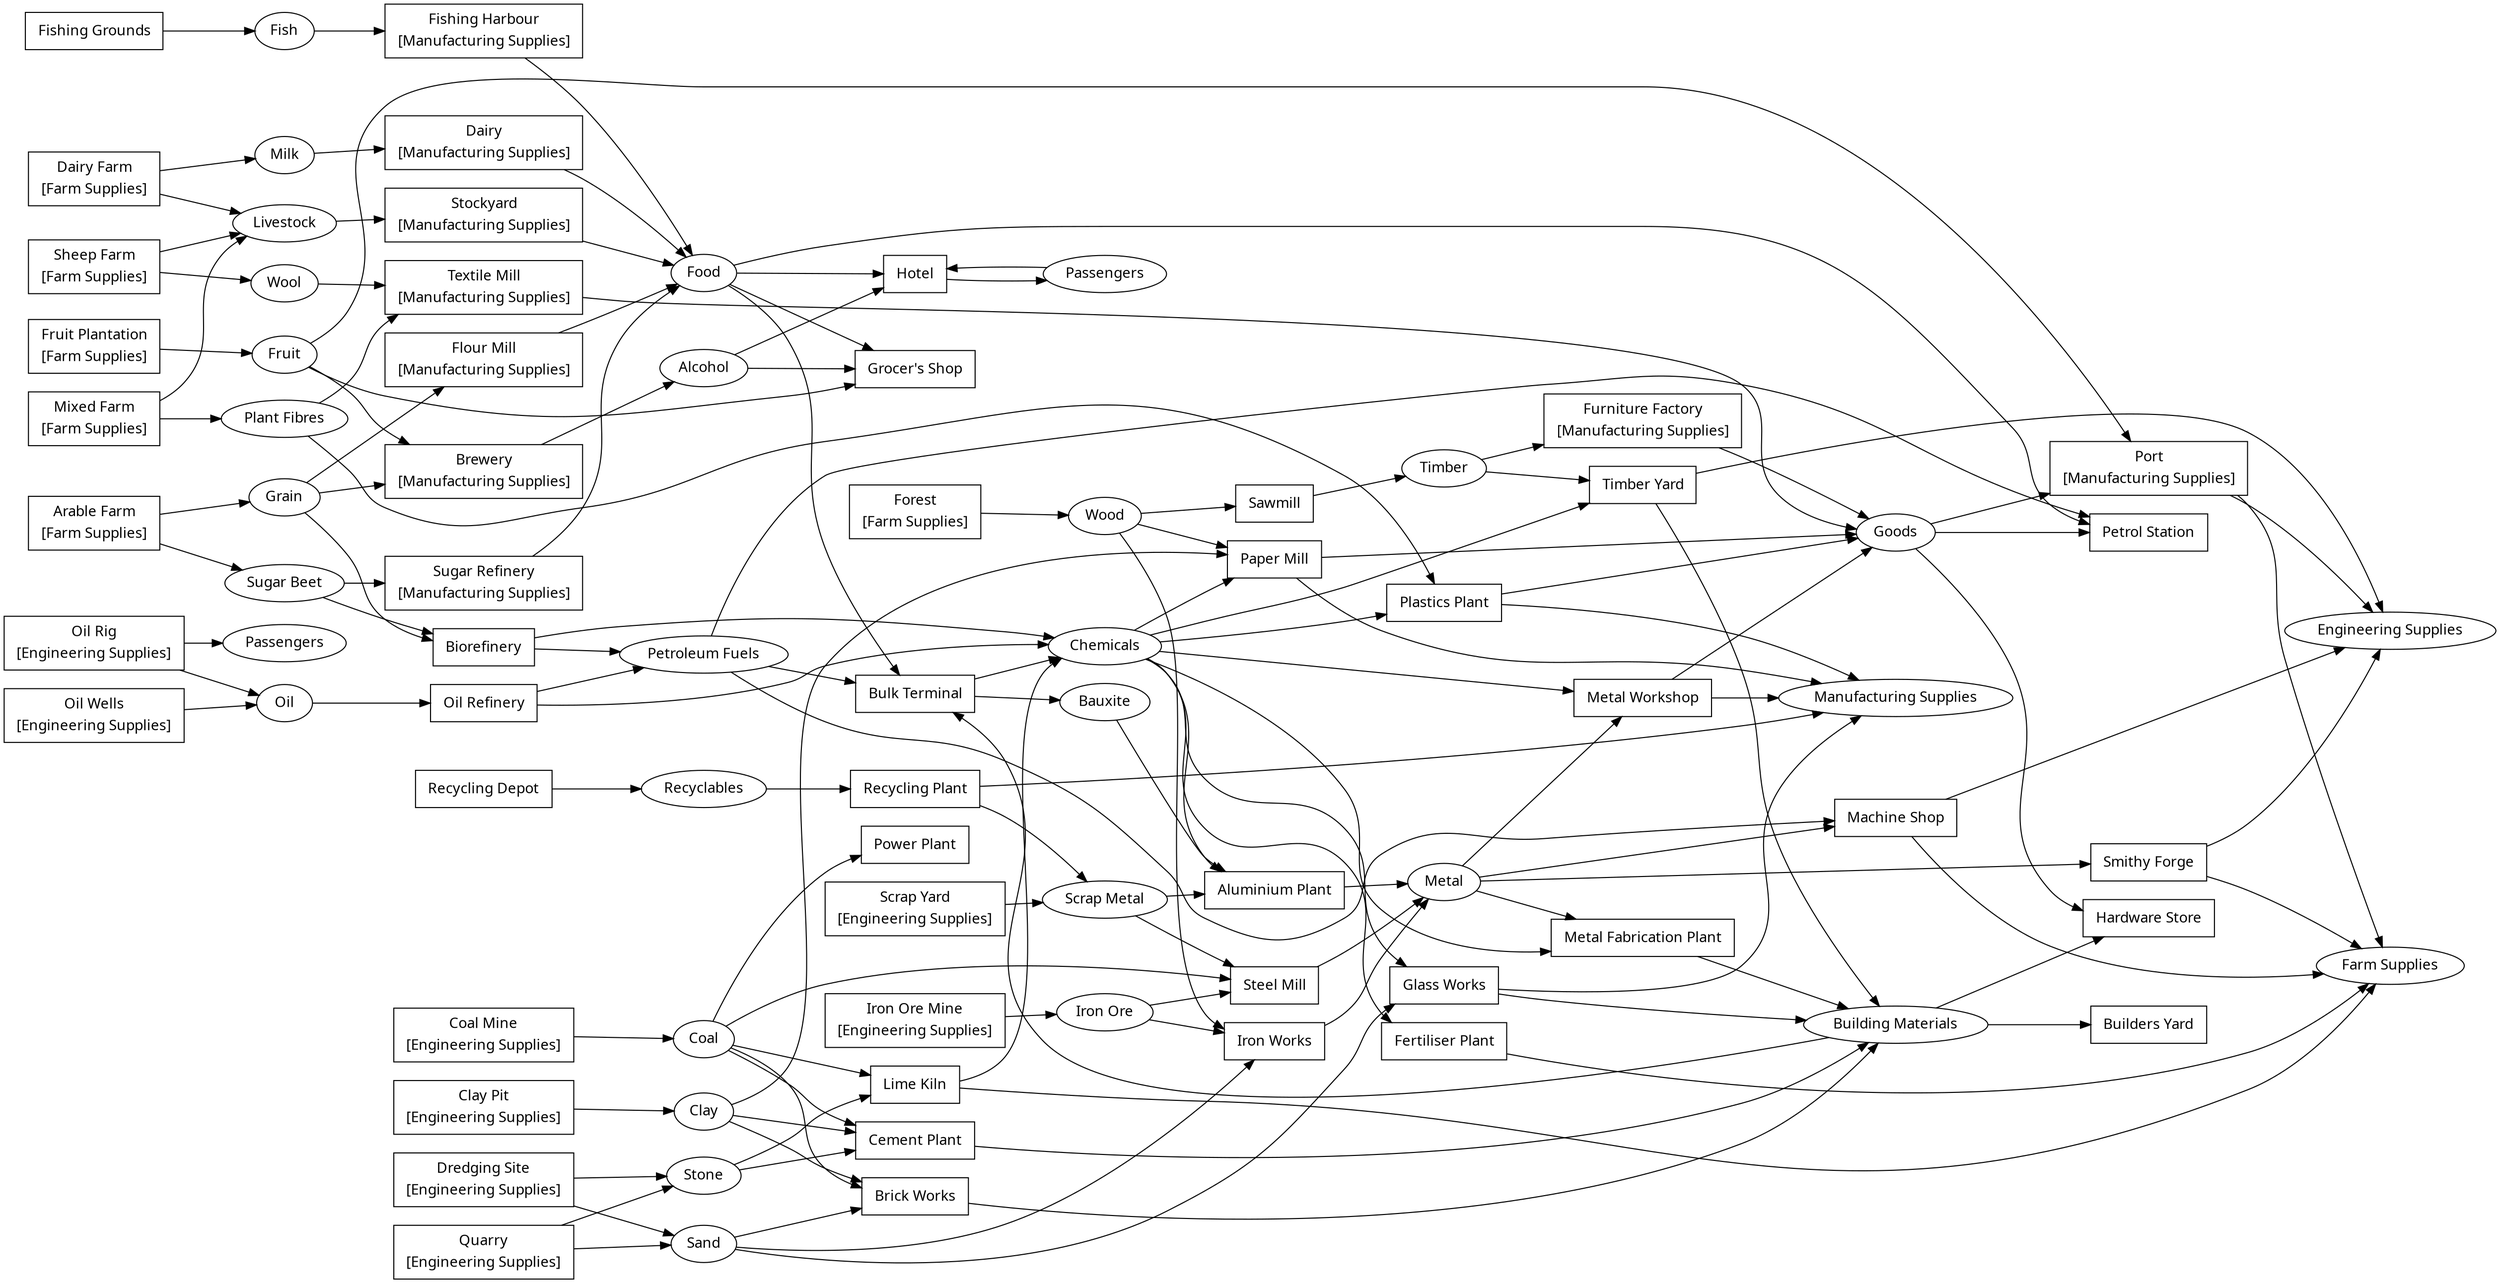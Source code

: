 digraph extreme {
	graph [fname="docs/html/extreme.dot",
		fontname="sans-serif",
		rankdir=LR,
		stylesheet="cargoflow_styles.css",
		tooltip=Extreme
	];
	C_alcohol	 [fontname="sans-serif",
		href="cargos.html#alcohol",
		id=alcohol,
		label=Alcohol,
		shape=ellipse,
		target=_top];
	I_food_market	 [fontname="sans-serif",
		href="industries.html#food_market",
		id=food_market,
		label=<
            <table border="0" cellborder="0">
                <tr><td>Grocer's Shop</td></tr>
                
                    
                
                
                    
                
                
                    
                
            </table>
        >,
		shape=box,
		target=_top,
		tooltip="Grocer's Shop"];
	C_alcohol -> I_food_market	 [tooltip="Alcohol -> Grocer's Shop"];
	I_hotel	 [fontname="sans-serif",
		href="industries.html#hotel",
		id=hotel,
		label=<
            <table border="0" cellborder="0">
                <tr><td>Hotel</td></tr>
                
                    
                
                
                    
                
                
                    
                
            </table>
        >,
		shape=box,
		target=_top,
		tooltip=Hotel];
	C_alcohol -> I_hotel	 [tooltip="Alcohol -> Hotel"];
	C_bauxite	 [fontname="sans-serif",
		href="cargos.html#bauxite",
		id=bauxite,
		label=Bauxite,
		shape=ellipse,
		target=_top];
	I_aluminium_plant	 [fontname="sans-serif",
		href="industries.html#aluminium_plant",
		id=aluminium_plant,
		label=<
            <table border="0" cellborder="0">
                <tr><td>Aluminium Plant</td></tr>
                
                    
                
                
                    
                
                
                    
                
            </table>
        >,
		shape=box,
		target=_top,
		tooltip="Aluminium Plant"];
	C_bauxite -> I_aluminium_plant	 [tooltip="Bauxite -> Aluminium Plant"];
	C_building_materials	 [fontname="sans-serif",
		href="cargos.html#building_materials",
		id=building_materials,
		label="Building Materials",
		shape=ellipse,
		target=_top];
	I_hardware_store	 [fontname="sans-serif",
		href="industries.html#hardware_store",
		id=hardware_store,
		label=<
            <table border="0" cellborder="0">
                <tr><td>Hardware Store</td></tr>
                
                    
                
                
                    
                
            </table>
        >,
		shape=box,
		target=_top,
		tooltip="Hardware Store"];
	C_building_materials -> I_hardware_store	 [tooltip="Building Materials -> Hardware Store"];
	I_builders_yard	 [fontname="sans-serif",
		href="industries.html#builders_yard",
		id=builders_yard,
		label=<
            <table border="0" cellborder="0">
                <tr><td>Builders Yard</td></tr>
                
                    
                
            </table>
        >,
		shape=box,
		target=_top,
		tooltip="Builders Yard"];
	C_building_materials -> I_builders_yard	 [tooltip="Building Materials -> Builders Yard"];
	I_bulk_terminal	 [fontname="sans-serif",
		href="industries.html#bulk_terminal",
		id=bulk_terminal,
		label=<
            <table border="0" cellborder="0">
                <tr><td>Bulk Terminal</td></tr>
                
                    
                
                
                    
                
                
                    
                
            </table>
        >,
		shape=box,
		target=_top,
		tooltip="Bulk Terminal"];
	C_building_materials -> I_bulk_terminal	 [tooltip="Building Materials -> Bulk Terminal"];
	C_chemicals	 [fontname="sans-serif",
		href="cargos.html#chemicals",
		id=chemicals,
		label=Chemicals,
		shape=ellipse,
		target=_top];
	I_glass_works	 [fontname="sans-serif",
		href="industries.html#glass_works",
		id=glass_works,
		label=<
            <table border="0" cellborder="0">
                <tr><td>Glass Works</td></tr>
                
                    
                
                
                    
                
            </table>
        >,
		shape=box,
		target=_top,
		tooltip="Glass Works"];
	C_chemicals -> I_glass_works	 [tooltip="Chemicals -> Glass Works"];
	I_metal_fabrication_plant	 [fontname="sans-serif",
		href="industries.html#metal_fabrication_plant",
		id=metal_fabrication_plant,
		label=<
            <table border="0" cellborder="0">
                <tr><td>Metal Fabrication Plant</td></tr>
                
                    
                
                
                    
                
            </table>
        >,
		shape=box,
		target=_top,
		tooltip="Metal Fabrication Plant"];
	C_chemicals -> I_metal_fabrication_plant	 [tooltip="Chemicals -> Metal Fabrication Plant"];
	I_metal_workshop	 [fontname="sans-serif",
		href="industries.html#metal_workshop",
		id=metal_workshop,
		label=<
            <table border="0" cellborder="0">
                <tr><td>Metal Workshop</td></tr>
                
                    
                
                
                    
                
            </table>
        >,
		shape=box,
		target=_top,
		tooltip="Metal Workshop"];
	C_chemicals -> I_metal_workshop	 [tooltip="Chemicals -> Metal Workshop"];
	I_paper_mill	 [fontname="sans-serif",
		href="industries.html#paper_mill",
		id=paper_mill,
		label=<
            <table border="0" cellborder="0">
                <tr><td>Paper Mill</td></tr>
                
                    
                
                
                    
                
                
                    
                
            </table>
        >,
		shape=box,
		target=_top,
		tooltip="Paper Mill"];
	C_chemicals -> I_paper_mill	 [tooltip="Chemicals -> Paper Mill"];
	I_plastics_plant	 [fontname="sans-serif",
		href="industries.html#plastics_plant",
		id=plastics_plant,
		label=<
            <table border="0" cellborder="0">
                <tr><td>Plastics Plant</td></tr>
                
                    
                
                
                    
                
            </table>
        >,
		shape=box,
		target=_top,
		tooltip="Plastics Plant"];
	C_chemicals -> I_plastics_plant	 [tooltip="Chemicals -> Plastics Plant"];
	I_fertiliser_plant	 [fontname="sans-serif",
		href="industries.html#fertiliser_plant",
		id=fertiliser_plant,
		label=<
            <table border="0" cellborder="0">
                <tr><td>Fertiliser Plant</td></tr>
                
                    
                
            </table>
        >,
		shape=box,
		target=_top,
		tooltip="Fertiliser Plant"];
	C_chemicals -> I_fertiliser_plant	 [tooltip="Chemicals -> Fertiliser Plant"];
	C_chemicals -> I_aluminium_plant	 [tooltip="Chemicals -> Aluminium Plant"];
	I_lumber_yard	 [fontname="sans-serif",
		href="industries.html#lumber_yard",
		id=lumber_yard,
		label=<
            <table border="0" cellborder="0">
                <tr><td>Timber Yard</td></tr>
                
                    
                
                
                    
                
            </table>
        >,
		shape=box,
		target=_top,
		tooltip="Timber Yard"];
	C_chemicals -> I_lumber_yard	 [tooltip="Chemicals -> Timber Yard"];
	C_clay	 [fontname="sans-serif",
		href="cargos.html#clay",
		id=clay,
		label=Clay,
		shape=ellipse,
		target=_top];
	C_clay -> I_paper_mill	 [tooltip="Clay -> Paper Mill"];
	I_cement_plant	 [fontname="sans-serif",
		href="industries.html#cement_plant",
		id=cement_plant,
		label=<
            <table border="0" cellborder="0">
                <tr><td>Cement Plant</td></tr>
                
                    
                
                
                    
                
                
                    
                
            </table>
        >,
		shape=box,
		target=_top,
		tooltip="Cement Plant"];
	C_clay -> I_cement_plant	 [tooltip="Clay -> Cement Plant"];
	I_brick_works	 [fontname="sans-serif",
		href="industries.html#brick_works",
		id=brick_works,
		label=<
            <table border="0" cellborder="0">
                <tr><td>Brick Works</td></tr>
                
                    
                
                
                    
                
                
                    
                
            </table>
        >,
		shape=box,
		target=_top,
		tooltip="Brick Works"];
	C_clay -> I_brick_works	 [tooltip="Clay -> Brick Works"];
	C_coal	 [fontname="sans-serif",
		href="cargos.html#coal",
		id=coal,
		label=Coal,
		shape=ellipse,
		target=_top];
	I_lime_kiln	 [fontname="sans-serif",
		href="industries.html#lime_kiln",
		id=lime_kiln,
		label=<
            <table border="0" cellborder="0">
                <tr><td>Lime Kiln</td></tr>
                
                    
                
                
                    
                
            </table>
        >,
		shape=box,
		target=_top,
		tooltip="Lime Kiln"];
	C_coal -> I_lime_kiln	 [tooltip="Coal -> Lime Kiln"];
	I_power_plant	 [fontname="sans-serif",
		href="industries.html#power_plant",
		id=power_plant,
		label=<
            <table border="0" cellborder="0">
                <tr><td>Power Plant</td></tr>
                
                    
                
            </table>
        >,
		shape=box,
		target=_top,
		tooltip="Power Plant"];
	C_coal -> I_power_plant	 [tooltip="Coal -> Power Plant"];
	C_coal -> I_cement_plant	 [tooltip="Coal -> Cement Plant"];
	C_coal -> I_brick_works	 [tooltip="Coal -> Brick Works"];
	I_steel_mill	 [fontname="sans-serif",
		href="industries.html#steel_mill",
		id=steel_mill,
		label=<
            <table border="0" cellborder="0">
                <tr><td>Steel Mill</td></tr>
                
                    
                
                
                    
                
                
                    
                
            </table>
        >,
		shape=box,
		target=_top,
		tooltip="Steel Mill"];
	C_coal -> I_steel_mill	 [tooltip="Coal -> Steel Mill"];
	C_engineering_supplies	 [fontname="sans-serif",
		href="cargos.html#engineering_supplies",
		id=engineering_supplies,
		label="Engineering Supplies",
		shape=ellipse,
		target=_top];
	C_farm_supplies	 [fontname="sans-serif",
		href="cargos.html#farm_supplies",
		id=farm_supplies,
		label="Farm Supplies",
		shape=ellipse,
		target=_top];
	C_fish	 [fontname="sans-serif",
		href="cargos.html#fish",
		id=fish,
		label=Fish,
		shape=ellipse,
		target=_top];
	I_fishing_harbour	 [fontname="sans-serif",
		href="industries.html#fishing_harbour",
		id=fishing_harbour,
		label=<
            <table border="0" cellborder="0">
                <tr><td>Fishing Harbour</td></tr>
                
                    
                
                
                    
                        <tr><td>[Manufacturing Supplies]</td></tr>
                    
                
            </table>
        >,
		shape=box,
		target=_top,
		tooltip="Fishing Harbour"];
	C_fish -> I_fishing_harbour	 [tooltip="Fish -> Fishing Harbour"];
	C_food	 [fontname="sans-serif",
		href="cargos.html#food",
		id=food,
		label=Food,
		shape=ellipse,
		target=_top];
	C_food -> I_food_market	 [tooltip="Food -> Grocer's Shop"];
	C_food -> I_hotel	 [tooltip="Food -> Hotel"];
	I_petrol_pump	 [fontname="sans-serif",
		href="industries.html#petrol_pump",
		id=petrol_pump,
		label=<
            <table border="0" cellborder="0">
                <tr><td>Petrol Station</td></tr>
                
                    
                
                
                    
                
                
                    
                
            </table>
        >,
		shape=box,
		target=_top,
		tooltip="Petrol Station"];
	C_food -> I_petrol_pump	 [tooltip="Food -> Petrol Station"];
	C_food -> I_bulk_terminal	 [tooltip="Food -> Bulk Terminal"];
	C_fruits	 [fontname="sans-serif",
		href="cargos.html#fruits",
		id=fruits,
		label=Fruit,
		shape=ellipse,
		target=_top];
	C_fruits -> I_food_market	 [tooltip="Fruit -> Grocer's Shop"];
	I_port	 [fontname="sans-serif",
		href="industries.html#port",
		id=port,
		label=<
            <table border="0" cellborder="0">
                <tr><td>Port</td></tr>
                
                    
                
                
                    
                
                
                    
                        <tr><td>[Manufacturing Supplies]</td></tr>
                    
                
            </table>
        >,
		shape=box,
		target=_top,
		tooltip=Port];
	C_fruits -> I_port	 [tooltip="Fruit -> Port"];
	I_brewery	 [fontname="sans-serif",
		href="industries.html#brewery",
		id=brewery,
		label=<
            <table border="0" cellborder="0">
                <tr><td>Brewery</td></tr>
                
                    
                
                
                    
                
                
                    
                        <tr><td>[Manufacturing Supplies]</td></tr>
                    
                
            </table>
        >,
		shape=box,
		target=_top,
		tooltip=Brewery];
	C_fruits -> I_brewery	 [tooltip="Fruit -> Brewery"];
	C_goods	 [fontname="sans-serif",
		href="cargos.html#goods",
		id=goods,
		label=Goods,
		shape=ellipse,
		target=_top];
	C_goods -> I_hardware_store	 [tooltip="Goods -> Hardware Store"];
	C_goods -> I_petrol_pump	 [tooltip="Goods -> Petrol Station"];
	C_goods -> I_port	 [tooltip="Goods -> Port"];
	C_grain	 [fontname="sans-serif",
		href="cargos.html#grain",
		id=grain,
		label=Grain,
		shape=ellipse,
		target=_top];
	I_flour_mill	 [fontname="sans-serif",
		href="industries.html#flour_mill",
		id=flour_mill,
		label=<
            <table border="0" cellborder="0">
                <tr><td>Flour Mill</td></tr>
                
                    
                
                
                    
                        <tr><td>[Manufacturing Supplies]</td></tr>
                    
                
            </table>
        >,
		shape=box,
		target=_top,
		tooltip="Flour Mill"];
	C_grain -> I_flour_mill	 [tooltip="Grain -> Flour Mill"];
	I_biorefinery	 [fontname="sans-serif",
		href="industries.html#biorefinery",
		id=biorefinery,
		label=<
            <table border="0" cellborder="0">
                <tr><td>Biorefinery</td></tr>
                
                    
                
                
                    
                
            </table>
        >,
		shape=box,
		target=_top,
		tooltip=Biorefinery];
	C_grain -> I_biorefinery	 [tooltip="Grain -> Biorefinery"];
	C_grain -> I_brewery	 [tooltip="Grain -> Brewery"];
	C_iron_ore	 [fontname="sans-serif",
		href="cargos.html#iron_ore",
		id=iron_ore,
		label="Iron Ore",
		shape=ellipse,
		target=_top];
	I_iron_works	 [fontname="sans-serif",
		href="industries.html#iron_works",
		id=iron_works,
		label=<
            <table border="0" cellborder="0">
                <tr><td>Iron Works</td></tr>
                
                    
                
                
                    
                
                
                    
                
            </table>
        >,
		shape=box,
		target=_top,
		tooltip="Iron Works"];
	C_iron_ore -> I_iron_works	 [tooltip="Iron Ore -> Iron Works"];
	C_iron_ore -> I_steel_mill	 [tooltip="Iron Ore -> Steel Mill"];
	C_livestock	 [fontname="sans-serif",
		href="cargos.html#livestock",
		id=livestock,
		label=Livestock,
		shape=ellipse,
		target=_top];
	I_stockyard	 [fontname="sans-serif",
		href="industries.html#stockyard",
		id=stockyard,
		label=<
            <table border="0" cellborder="0">
                <tr><td>Stockyard</td></tr>
                
                    
                
                
                    
                        <tr><td>[Manufacturing Supplies]</td></tr>
                    
                
            </table>
        >,
		shape=box,
		target=_top,
		tooltip=Stockyard];
	C_livestock -> I_stockyard	 [tooltip="Livestock -> Stockyard"];
	C_manufacturing_supplies	 [fontname="sans-serif",
		href="cargos.html#manufacturing_supplies",
		id=manufacturing_supplies,
		label="Manufacturing Supplies",
		shape=ellipse,
		target=_top];
	C_metal	 [fontname="sans-serif",
		href="cargos.html#metal",
		id=metal,
		label=Metal,
		shape=ellipse,
		target=_top];
	I_machine_shop	 [fontname="sans-serif",
		href="industries.html#machine_shop",
		id=machine_shop,
		label=<
            <table border="0" cellborder="0">
                <tr><td>Machine Shop</td></tr>
                
                    
                
                
                    
                
            </table>
        >,
		shape=box,
		target=_top,
		tooltip="Machine Shop"];
	C_metal -> I_machine_shop	 [tooltip="Metal -> Machine Shop"];
	C_metal -> I_metal_fabrication_plant	 [tooltip="Metal -> Metal Fabrication Plant"];
	C_metal -> I_metal_workshop	 [tooltip="Metal -> Metal Workshop"];
	I_smithy_forge	 [fontname="sans-serif",
		href="industries.html#smithy_forge",
		id=smithy_forge,
		label=<
            <table border="0" cellborder="0">
                <tr><td>Smithy Forge</td></tr>
                
                    
                
            </table>
        >,
		shape=box,
		target=_top,
		tooltip="Smithy Forge"];
	C_metal -> I_smithy_forge	 [tooltip="Metal -> Smithy Forge"];
	C_milk	 [fontname="sans-serif",
		href="cargos.html#milk",
		id=milk,
		label=Milk,
		shape=ellipse,
		target=_top];
	I_dairy	 [fontname="sans-serif",
		href="industries.html#dairy",
		id=dairy,
		label=<
            <table border="0" cellborder="0">
                <tr><td>Dairy</td></tr>
                
                    
                        <tr><td>[Manufacturing Supplies]</td></tr>
                    
                
                
                    
                
            </table>
        >,
		shape=box,
		target=_top,
		tooltip=Dairy];
	C_milk -> I_dairy	 [tooltip="Milk -> Dairy"];
	C_oil	 [fontname="sans-serif",
		href="cargos.html#oil",
		id=oil,
		label=Oil,
		shape=ellipse,
		target=_top];
	I_oil_refinery	 [fontname="sans-serif",
		href="industries.html#oil_refinery",
		id=oil_refinery,
		label=<
            <table border="0" cellborder="0">
                <tr><td>Oil Refinery</td></tr>
                
                    
                
            </table>
        >,
		shape=box,
		target=_top,
		tooltip="Oil Refinery"];
	C_oil -> I_oil_refinery	 [tooltip="Oil -> Oil Refinery"];
	C_petrol	 [fontname="sans-serif",
		href="cargos.html#petrol",
		id=petrol,
		label="Petroleum Fuels",
		shape=ellipse,
		target=_top];
	C_petrol -> I_machine_shop	 [tooltip="Petroleum Fuels -> Machine Shop"];
	C_petrol -> I_petrol_pump	 [tooltip="Petroleum Fuels -> Petrol Station"];
	C_petrol -> I_bulk_terminal	 [tooltip="Petroleum Fuels -> Bulk Terminal"];
	C_plant_fibres	 [fontname="sans-serif",
		href="cargos.html#plant_fibres",
		id=plant_fibres,
		label="Plant Fibres",
		shape=ellipse,
		target=_top];
	C_plant_fibres -> I_plastics_plant	 [tooltip="Plant Fibres -> Plastics Plant"];
	I_textile_mill	 [fontname="sans-serif",
		href="industries.html#textile_mill",
		id=textile_mill,
		label=<
            <table border="0" cellborder="0">
                <tr><td>Textile Mill</td></tr>
                
                    
                        <tr><td>[Manufacturing Supplies]</td></tr>
                    
                
                
                    
                
                
                    
                
            </table>
        >,
		shape=box,
		target=_top,
		tooltip="Textile Mill"];
	C_plant_fibres -> I_textile_mill	 [tooltip="Plant Fibres -> Textile Mill"];
	C_recyclables	 [fontname="sans-serif",
		href="cargos.html#recyclables",
		id=recyclables,
		label=Recyclables,
		shape=ellipse,
		target=_top];
	I_recycling_plant	 [fontname="sans-serif",
		href="industries.html#recycling_plant",
		id=recycling_plant,
		label=<
            <table border="0" cellborder="0">
                <tr><td>Recycling Plant</td></tr>
                
                    
                
            </table>
        >,
		shape=box,
		target=_top,
		tooltip="Recycling Plant"];
	C_recyclables -> I_recycling_plant	 [tooltip="Recyclables -> Recycling Plant"];
	C_sand	 [fontname="sans-serif",
		href="cargos.html#sand",
		id=sand,
		label=Sand,
		shape=ellipse,
		target=_top];
	C_sand -> I_glass_works	 [tooltip="Sand -> Glass Works"];
	C_sand -> I_iron_works	 [tooltip="Sand -> Iron Works"];
	C_sand -> I_brick_works	 [tooltip="Sand -> Brick Works"];
	C_scrap_metal	 [fontname="sans-serif",
		href="cargos.html#scrap_metal",
		id=scrap_metal,
		label="Scrap Metal",
		shape=ellipse,
		target=_top];
	C_scrap_metal -> I_aluminium_plant	 [tooltip="Scrap Metal -> Aluminium Plant"];
	C_scrap_metal -> I_steel_mill	 [tooltip="Scrap Metal -> Steel Mill"];
	C_stone	 [fontname="sans-serif",
		href="cargos.html#stone",
		id=stone,
		label=Stone,
		shape=ellipse,
		target=_top];
	C_stone -> I_lime_kiln	 [tooltip="Stone -> Lime Kiln"];
	C_stone -> I_cement_plant	 [tooltip="Stone -> Cement Plant"];
	C_sugar_beet	 [fontname="sans-serif",
		href="cargos.html#sugar_beet",
		id=sugar_beet,
		label="Sugar Beet",
		shape=ellipse,
		target=_top];
	C_sugar_beet -> I_biorefinery	 [tooltip="Sugar Beet -> Biorefinery"];
	I_sugar_refinery	 [fontname="sans-serif",
		href="industries.html#sugar_refinery",
		id=sugar_refinery,
		label=<
            <table border="0" cellborder="0">
                <tr><td>Sugar Refinery</td></tr>
                
                    
                        <tr><td>[Manufacturing Supplies]</td></tr>
                    
                
                
                    
                
            </table>
        >,
		shape=box,
		target=_top,
		tooltip="Sugar Refinery"];
	C_sugar_beet -> I_sugar_refinery	 [tooltip="Sugar Beet -> Sugar Refinery"];
	C_lumber	 [fontname="sans-serif",
		href="cargos.html#lumber",
		id=lumber,
		label=Timber,
		shape=ellipse,
		target=_top];
	I_furniture_factory	 [fontname="sans-serif",
		href="industries.html#furniture_factory",
		id=furniture_factory,
		label=<
            <table border="0" cellborder="0">
                <tr><td>Furniture Factory</td></tr>
                
                    
                        <tr><td>[Manufacturing Supplies]</td></tr>
                    
                
                
                    
                
            </table>
        >,
		shape=box,
		target=_top,
		tooltip="Furniture Factory"];
	C_lumber -> I_furniture_factory	 [tooltip="Timber -> Furniture Factory"];
	C_lumber -> I_lumber_yard	 [tooltip="Timber -> Timber Yard"];
	C_wood	 [fontname="sans-serif",
		href="cargos.html#wood",
		id=wood,
		label=Wood,
		shape=ellipse,
		target=_top];
	C_wood -> I_iron_works	 [tooltip="Wood -> Iron Works"];
	C_wood -> I_paper_mill	 [tooltip="Wood -> Paper Mill"];
	I_sawmill	 [fontname="sans-serif",
		href="industries.html#sawmill",
		id=sawmill,
		label=<
            <table border="0" cellborder="0">
                <tr><td>Sawmill</td></tr>
                
                    
                
            </table>
        >,
		shape=box,
		target=_top,
		tooltip=Sawmill];
	C_wood -> I_sawmill	 [tooltip="Wood -> Sawmill"];
	C_wool	 [fontname="sans-serif",
		href="cargos.html#wool",
		id=wool,
		label=Wool,
		shape=ellipse,
		target=_top];
	C_wool -> I_textile_mill	 [tooltip="Wool -> Textile Mill"];
	I_aluminium_plant -> C_metal	 [tooltip="Aluminium Plant -> Metal"];
	I_arable_farm	 [fontname="sans-serif",
		href="industries.html#arable_farm",
		id=arable_farm,
		label=<
            <table border="0" cellborder="0">
                <tr><td>Arable Farm</td></tr>
                
                    
                        <tr><td>[Farm Supplies]</td></tr>
                    
                
            </table>
        >,
		shape=box,
		target=_top,
		tooltip="Arable Farm"];
	I_arable_farm -> C_sugar_beet	 [tooltip="Arable Farm -> Sugar Beet"];
	I_arable_farm -> C_grain	 [tooltip="Arable Farm -> Grain"];
	I_biorefinery -> C_chemicals	 [tooltip="Biorefinery -> Chemicals"];
	I_biorefinery -> C_petrol	 [tooltip="Biorefinery -> Petroleum Fuels"];
	I_brewery -> C_alcohol	 [tooltip="Brewery -> Alcohol"];
	I_brick_works -> C_building_materials	 [tooltip="Brick Works -> Building Materials"];
	I_bulk_terminal -> C_chemicals	 [tooltip="Bulk Terminal -> Chemicals"];
	I_bulk_terminal -> C_bauxite	 [tooltip="Bulk Terminal -> Bauxite"];
	I_cement_plant -> C_building_materials	 [tooltip="Cement Plant -> Building Materials"];
	I_clay_pit	 [fontname="sans-serif",
		href="industries.html#clay_pit",
		id=clay_pit,
		label=<
            <table border="0" cellborder="0">
                <tr><td>Clay Pit</td></tr>
                
                    
                        <tr><td>[Engineering Supplies]</td></tr>
                    
                
            </table>
        >,
		shape=box,
		target=_top,
		tooltip="Clay Pit"];
	I_clay_pit -> C_clay	 [tooltip="Clay Pit -> Clay"];
	I_coal_mine	 [fontname="sans-serif",
		href="industries.html#coal_mine",
		id=coal_mine,
		label=<
            <table border="0" cellborder="0">
                <tr><td>Coal Mine</td></tr>
                
                    
                        <tr><td>[Engineering Supplies]</td></tr>
                    
                
            </table>
        >,
		shape=box,
		target=_top,
		tooltip="Coal Mine"];
	I_coal_mine -> C_coal	 [tooltip="Coal Mine -> Coal"];
	I_dairy -> C_food	 [tooltip="Dairy -> Food"];
	I_dairy_farm	 [fontname="sans-serif",
		href="industries.html#dairy_farm",
		id=dairy_farm,
		label=<
            <table border="0" cellborder="0">
                <tr><td>Dairy Farm</td></tr>
                
                    
                        <tr><td>[Farm Supplies]</td></tr>
                    
                
            </table>
        >,
		shape=box,
		target=_top,
		tooltip="Dairy Farm"];
	I_dairy_farm -> C_milk	 [tooltip="Dairy Farm -> Milk"];
	I_dairy_farm -> C_livestock	 [tooltip="Dairy Farm -> Livestock"];
	I_dredging_site	 [fontname="sans-serif",
		href="industries.html#dredging_site",
		id=dredging_site,
		label=<
            <table border="0" cellborder="0">
                <tr><td>Dredging Site</td></tr>
                
                    
                        <tr><td>[Engineering Supplies]</td></tr>
                    
                
            </table>
        >,
		shape=box,
		target=_top,
		tooltip="Dredging Site"];
	I_dredging_site -> C_sand	 [tooltip="Dredging Site -> Sand"];
	I_dredging_site -> C_stone	 [tooltip="Dredging Site -> Stone"];
	I_fertiliser_plant -> C_farm_supplies	 [tooltip="Fertiliser Plant -> Farm Supplies"];
	I_fishing_grounds	 [fontname="sans-serif",
		href="industries.html#fishing_grounds",
		id=fishing_grounds,
		label=<
            <table border="0" cellborder="0">
                <tr><td>Fishing Grounds</td></tr>
                
            </table>
        >,
		shape=box,
		target=_top,
		tooltip="Fishing Grounds"];
	I_fishing_grounds -> C_fish	 [tooltip="Fishing Grounds -> Fish"];
	I_fishing_harbour -> C_food	 [tooltip="Fishing Harbour -> Food"];
	I_flour_mill -> C_food	 [tooltip="Flour Mill -> Food"];
	I_forest	 [fontname="sans-serif",
		href="industries.html#forest",
		id=forest,
		label=<
            <table border="0" cellborder="0">
                <tr><td>Forest</td></tr>
                
                    
                        <tr><td>[Farm Supplies]</td></tr>
                    
                
            </table>
        >,
		shape=box,
		target=_top,
		tooltip=Forest];
	I_forest -> C_wood	 [tooltip="Forest -> Wood"];
	I_fruit_plantation	 [fontname="sans-serif",
		href="industries.html#fruit_plantation",
		id=fruit_plantation,
		label=<
            <table border="0" cellborder="0">
                <tr><td>Fruit Plantation</td></tr>
                
                    
                        <tr><td>[Farm Supplies]</td></tr>
                    
                
            </table>
        >,
		shape=box,
		target=_top,
		tooltip="Fruit Plantation"];
	I_fruit_plantation -> C_fruits	 [tooltip="Fruit Plantation -> Fruit"];
	I_furniture_factory -> C_goods	 [tooltip="Furniture Factory -> Goods"];
	I_glass_works -> C_building_materials	 [tooltip="Glass Works -> Building Materials"];
	I_glass_works -> C_manufacturing_supplies	 [tooltip="Glass Works -> Manufacturing Supplies"];
	CI_hotel_passengers	 [fontname="sans-serif",
		href="cargos.html#passengers",
		id=passengers,
		label=Passengers,
		shape=ellipse,
		target=_top];
	I_hotel -> CI_hotel_passengers	 [tooltip="Hotel -> Passengers"];
	CI_hotel_passengers -> I_hotel	 [tooltip="Passengers -> Hotel"];
	I_iron_ore_mine	 [fontname="sans-serif",
		href="industries.html#iron_ore_mine",
		id=iron_ore_mine,
		label=<
            <table border="0" cellborder="0">
                <tr><td>Iron Ore Mine</td></tr>
                
                    
                        <tr><td>[Engineering Supplies]</td></tr>
                    
                
            </table>
        >,
		shape=box,
		target=_top,
		tooltip="Iron Ore Mine"];
	I_iron_ore_mine -> C_iron_ore	 [tooltip="Iron Ore Mine -> Iron Ore"];
	I_iron_works -> C_metal	 [tooltip="Iron Works -> Metal"];
	I_lime_kiln -> C_chemicals	 [tooltip="Lime Kiln -> Chemicals"];
	I_lime_kiln -> C_farm_supplies	 [tooltip="Lime Kiln -> Farm Supplies"];
	I_machine_shop -> C_engineering_supplies	 [tooltip="Machine Shop -> Engineering Supplies"];
	I_machine_shop -> C_farm_supplies	 [tooltip="Machine Shop -> Farm Supplies"];
	I_metal_fabrication_plant -> C_building_materials	 [tooltip="Metal Fabrication Plant -> Building Materials"];
	I_metal_workshop -> C_manufacturing_supplies	 [tooltip="Metal Workshop -> Manufacturing Supplies"];
	I_metal_workshop -> C_goods	 [tooltip="Metal Workshop -> Goods"];
	I_mixed_farm	 [fontname="sans-serif",
		href="industries.html#mixed_farm",
		id=mixed_farm,
		label=<
            <table border="0" cellborder="0">
                <tr><td>Mixed Farm</td></tr>
                
                    
                        <tr><td>[Farm Supplies]</td></tr>
                    
                
            </table>
        >,
		shape=box,
		target=_top,
		tooltip="Mixed Farm"];
	I_mixed_farm -> C_plant_fibres	 [tooltip="Mixed Farm -> Plant Fibres"];
	I_mixed_farm -> C_livestock	 [tooltip="Mixed Farm -> Livestock"];
	I_oil_refinery -> C_chemicals	 [tooltip="Oil Refinery -> Chemicals"];
	I_oil_refinery -> C_petrol	 [tooltip="Oil Refinery -> Petroleum Fuels"];
	I_oil_rig	 [fontname="sans-serif",
		href="industries.html#oil_rig",
		id=oil_rig,
		label=<
            <table border="0" cellborder="0">
                <tr><td>Oil Rig</td></tr>
                
                    
                        <tr><td>[Engineering Supplies]</td></tr>
                    
                
            </table>
        >,
		shape=box,
		target=_top,
		tooltip="Oil Rig"];
	CI_oil_rig_passengers	 [fontname="sans-serif",
		href="cargos.html#passengers",
		id=passengers,
		label=Passengers,
		shape=ellipse,
		target=_top];
	I_oil_rig -> CI_oil_rig_passengers	 [tooltip="Oil Rig -> Passengers"];
	I_oil_rig -> C_oil	 [tooltip="Oil Rig -> Oil"];
	I_oil_wells	 [fontname="sans-serif",
		href="industries.html#oil_wells",
		id=oil_wells,
		label=<
            <table border="0" cellborder="0">
                <tr><td>Oil Wells</td></tr>
                
                    
                        <tr><td>[Engineering Supplies]</td></tr>
                    
                
            </table>
        >,
		shape=box,
		target=_top,
		tooltip="Oil Wells"];
	I_oil_wells -> C_oil	 [tooltip="Oil Wells -> Oil"];
	I_paper_mill -> C_manufacturing_supplies	 [tooltip="Paper Mill -> Manufacturing Supplies"];
	I_paper_mill -> C_goods	 [tooltip="Paper Mill -> Goods"];
	I_plastics_plant -> C_manufacturing_supplies	 [tooltip="Plastics Plant -> Manufacturing Supplies"];
	I_plastics_plant -> C_goods	 [tooltip="Plastics Plant -> Goods"];
	I_port -> C_engineering_supplies	 [tooltip="Port -> Engineering Supplies"];
	I_port -> C_farm_supplies	 [tooltip="Port -> Farm Supplies"];
	I_quarry	 [fontname="sans-serif",
		href="industries.html#quarry",
		id=quarry,
		label=<
            <table border="0" cellborder="0">
                <tr><td>Quarry</td></tr>
                
                    
                        <tr><td>[Engineering Supplies]</td></tr>
                    
                
            </table>
        >,
		shape=box,
		target=_top,
		tooltip=Quarry];
	I_quarry -> C_sand	 [tooltip="Quarry -> Sand"];
	I_quarry -> C_stone	 [tooltip="Quarry -> Stone"];
	I_recycling_depot	 [fontname="sans-serif",
		href="industries.html#recycling_depot",
		id=recycling_depot,
		label=<
            <table border="0" cellborder="0">
                <tr><td>Recycling Depot</td></tr>
                
            </table>
        >,
		shape=box,
		target=_top,
		tooltip="Recycling Depot"];
	I_recycling_depot -> C_recyclables	 [tooltip="Recycling Depot -> Recyclables"];
	I_recycling_plant -> C_scrap_metal	 [tooltip="Recycling Plant -> Scrap Metal"];
	I_recycling_plant -> C_manufacturing_supplies	 [tooltip="Recycling Plant -> Manufacturing Supplies"];
	I_sawmill -> C_lumber	 [tooltip="Sawmill -> Timber"];
	I_junk_yard	 [fontname="sans-serif",
		href="industries.html#junk_yard",
		id=junk_yard,
		label=<
            <table border="0" cellborder="0">
                <tr><td>Scrap Yard</td></tr>
                
                    
                        <tr><td>[Engineering Supplies]</td></tr>
                    
                
            </table>
        >,
		shape=box,
		target=_top,
		tooltip="Scrap Yard"];
	I_junk_yard -> C_scrap_metal	 [tooltip="Scrap Yard -> Scrap Metal"];
	I_sheep_farm	 [fontname="sans-serif",
		href="industries.html#sheep_farm",
		id=sheep_farm,
		label=<
            <table border="0" cellborder="0">
                <tr><td>Sheep Farm</td></tr>
                
                    
                        <tr><td>[Farm Supplies]</td></tr>
                    
                
            </table>
        >,
		shape=box,
		target=_top,
		tooltip="Sheep Farm"];
	I_sheep_farm -> C_wool	 [tooltip="Sheep Farm -> Wool"];
	I_sheep_farm -> C_livestock	 [tooltip="Sheep Farm -> Livestock"];
	I_smithy_forge -> C_engineering_supplies	 [tooltip="Smithy Forge -> Engineering Supplies"];
	I_smithy_forge -> C_farm_supplies	 [tooltip="Smithy Forge -> Farm Supplies"];
	I_steel_mill -> C_metal	 [tooltip="Steel Mill -> Metal"];
	I_stockyard -> C_food	 [tooltip="Stockyard -> Food"];
	I_sugar_refinery -> C_food	 [tooltip="Sugar Refinery -> Food"];
	I_textile_mill -> C_goods	 [tooltip="Textile Mill -> Goods"];
	I_lumber_yard -> C_building_materials	 [tooltip="Timber Yard -> Building Materials"];
	I_lumber_yard -> C_engineering_supplies	 [tooltip="Timber Yard -> Engineering Supplies"];
}
